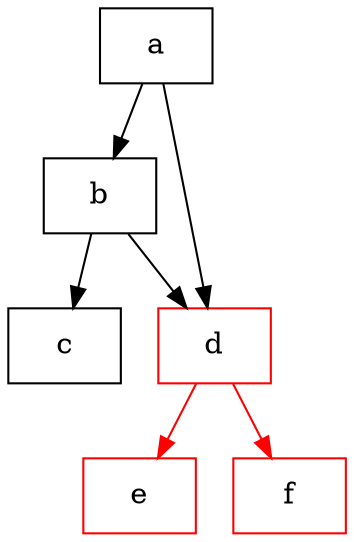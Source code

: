 
digraph G {
    node [shape="box"];

    n0 [label="a"];
    n1 [label="b"];
    n5 [label="c"];

    n0 -> n1;

    subgraph S {
        node [color="red"]; 
        edge [color="red"]; 

        n2 [label="d"];
        n3 [label="e"];
        n2 -> n3;
        n4 [label="f"];
        n2 -> n4;
    }

    n1 -> n2;
    n1 -> n5;

    n0 -> n2;
}


